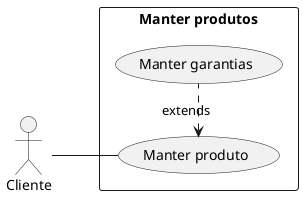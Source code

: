 @startuml

left to right direction
skinparam packageStyle rectangle
actor Cliente as c

rectangle "Manter produtos" {
    usecase "Manter produto" as uc1
    usecase "Manter garantias" as uc2
}

c -- uc1
uc1 <. uc2: extends

@enduml
